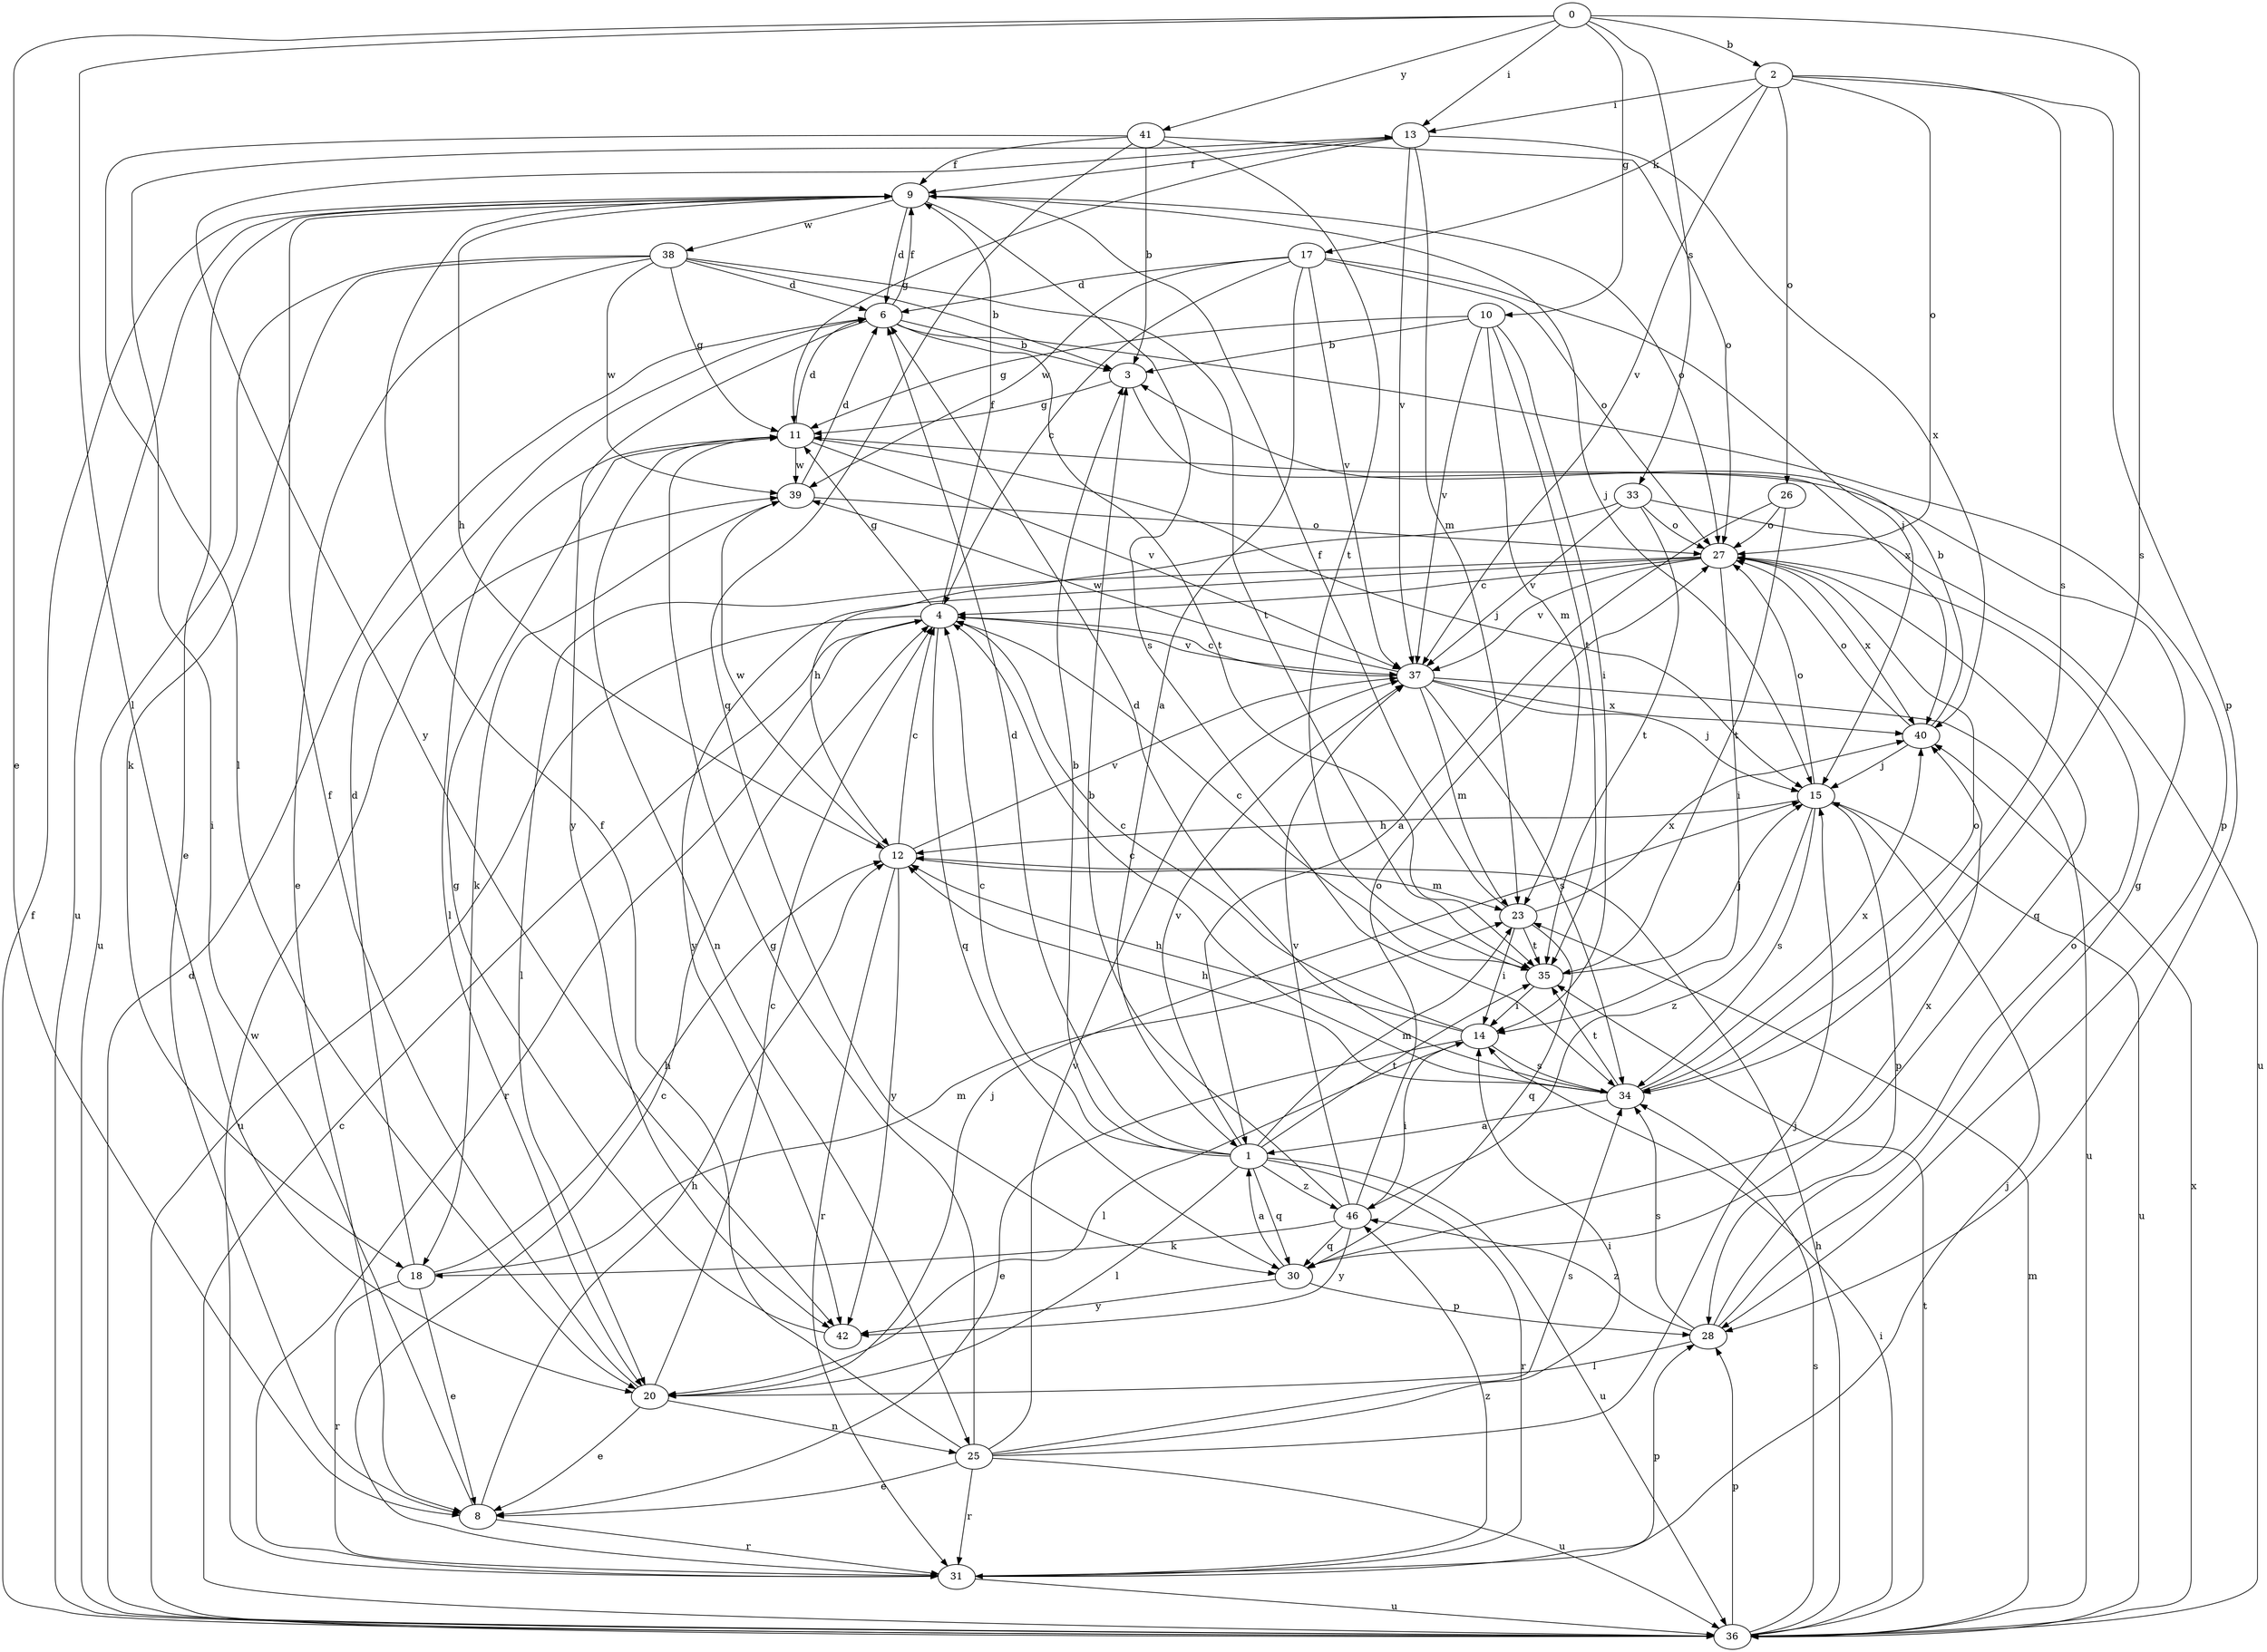 strict digraph  {
0;
1;
2;
3;
4;
6;
8;
9;
10;
11;
12;
13;
14;
15;
17;
18;
20;
23;
25;
26;
27;
28;
30;
31;
33;
34;
35;
36;
37;
38;
39;
40;
41;
42;
46;
0 -> 2  [label=b];
0 -> 8  [label=e];
0 -> 10  [label=g];
0 -> 13  [label=i];
0 -> 20  [label=l];
0 -> 33  [label=s];
0 -> 34  [label=s];
0 -> 41  [label=y];
1 -> 3  [label=b];
1 -> 4  [label=c];
1 -> 6  [label=d];
1 -> 20  [label=l];
1 -> 23  [label=m];
1 -> 30  [label=q];
1 -> 31  [label=r];
1 -> 35  [label=t];
1 -> 36  [label=u];
1 -> 37  [label=v];
1 -> 46  [label=z];
2 -> 13  [label=i];
2 -> 17  [label=k];
2 -> 26  [label=o];
2 -> 27  [label=o];
2 -> 28  [label=p];
2 -> 34  [label=s];
2 -> 37  [label=v];
3 -> 11  [label=g];
3 -> 40  [label=x];
4 -> 9  [label=f];
4 -> 11  [label=g];
4 -> 30  [label=q];
4 -> 31  [label=r];
4 -> 36  [label=u];
4 -> 37  [label=v];
6 -> 3  [label=b];
6 -> 9  [label=f];
6 -> 28  [label=p];
6 -> 35  [label=t];
6 -> 42  [label=y];
8 -> 12  [label=h];
8 -> 13  [label=i];
8 -> 31  [label=r];
9 -> 6  [label=d];
9 -> 8  [label=e];
9 -> 12  [label=h];
9 -> 15  [label=j];
9 -> 27  [label=o];
9 -> 34  [label=s];
9 -> 36  [label=u];
9 -> 38  [label=w];
10 -> 3  [label=b];
10 -> 11  [label=g];
10 -> 14  [label=i];
10 -> 23  [label=m];
10 -> 35  [label=t];
10 -> 37  [label=v];
11 -> 6  [label=d];
11 -> 15  [label=j];
11 -> 20  [label=l];
11 -> 25  [label=n];
11 -> 37  [label=v];
11 -> 39  [label=w];
12 -> 4  [label=c];
12 -> 23  [label=m];
12 -> 31  [label=r];
12 -> 37  [label=v];
12 -> 39  [label=w];
12 -> 42  [label=y];
13 -> 9  [label=f];
13 -> 11  [label=g];
13 -> 23  [label=m];
13 -> 37  [label=v];
13 -> 40  [label=x];
13 -> 42  [label=y];
14 -> 4  [label=c];
14 -> 8  [label=e];
14 -> 12  [label=h];
14 -> 20  [label=l];
14 -> 34  [label=s];
15 -> 12  [label=h];
15 -> 27  [label=o];
15 -> 28  [label=p];
15 -> 34  [label=s];
15 -> 36  [label=u];
15 -> 46  [label=z];
17 -> 1  [label=a];
17 -> 4  [label=c];
17 -> 6  [label=d];
17 -> 15  [label=j];
17 -> 27  [label=o];
17 -> 37  [label=v];
17 -> 39  [label=w];
18 -> 6  [label=d];
18 -> 8  [label=e];
18 -> 12  [label=h];
18 -> 23  [label=m];
18 -> 31  [label=r];
20 -> 4  [label=c];
20 -> 8  [label=e];
20 -> 9  [label=f];
20 -> 15  [label=j];
20 -> 25  [label=n];
23 -> 9  [label=f];
23 -> 14  [label=i];
23 -> 30  [label=q];
23 -> 35  [label=t];
23 -> 40  [label=x];
25 -> 8  [label=e];
25 -> 9  [label=f];
25 -> 11  [label=g];
25 -> 14  [label=i];
25 -> 15  [label=j];
25 -> 31  [label=r];
25 -> 34  [label=s];
25 -> 36  [label=u];
25 -> 37  [label=v];
26 -> 1  [label=a];
26 -> 27  [label=o];
26 -> 35  [label=t];
27 -> 4  [label=c];
27 -> 14  [label=i];
27 -> 20  [label=l];
27 -> 30  [label=q];
27 -> 37  [label=v];
27 -> 40  [label=x];
27 -> 42  [label=y];
28 -> 11  [label=g];
28 -> 20  [label=l];
28 -> 27  [label=o];
28 -> 34  [label=s];
28 -> 46  [label=z];
30 -> 1  [label=a];
30 -> 28  [label=p];
30 -> 40  [label=x];
30 -> 42  [label=y];
31 -> 4  [label=c];
31 -> 15  [label=j];
31 -> 28  [label=p];
31 -> 36  [label=u];
31 -> 39  [label=w];
31 -> 46  [label=z];
33 -> 12  [label=h];
33 -> 27  [label=o];
33 -> 35  [label=t];
33 -> 36  [label=u];
33 -> 37  [label=v];
34 -> 1  [label=a];
34 -> 4  [label=c];
34 -> 6  [label=d];
34 -> 12  [label=h];
34 -> 27  [label=o];
34 -> 35  [label=t];
34 -> 40  [label=x];
35 -> 4  [label=c];
35 -> 14  [label=i];
35 -> 15  [label=j];
36 -> 4  [label=c];
36 -> 6  [label=d];
36 -> 9  [label=f];
36 -> 12  [label=h];
36 -> 14  [label=i];
36 -> 23  [label=m];
36 -> 28  [label=p];
36 -> 34  [label=s];
36 -> 35  [label=t];
36 -> 40  [label=x];
37 -> 4  [label=c];
37 -> 15  [label=j];
37 -> 23  [label=m];
37 -> 34  [label=s];
37 -> 36  [label=u];
37 -> 39  [label=w];
37 -> 40  [label=x];
38 -> 3  [label=b];
38 -> 6  [label=d];
38 -> 8  [label=e];
38 -> 11  [label=g];
38 -> 18  [label=k];
38 -> 35  [label=t];
38 -> 36  [label=u];
38 -> 39  [label=w];
39 -> 6  [label=d];
39 -> 18  [label=k];
39 -> 27  [label=o];
40 -> 3  [label=b];
40 -> 15  [label=j];
40 -> 27  [label=o];
41 -> 3  [label=b];
41 -> 9  [label=f];
41 -> 20  [label=l];
41 -> 27  [label=o];
41 -> 30  [label=q];
41 -> 35  [label=t];
42 -> 11  [label=g];
46 -> 3  [label=b];
46 -> 14  [label=i];
46 -> 18  [label=k];
46 -> 27  [label=o];
46 -> 30  [label=q];
46 -> 37  [label=v];
46 -> 42  [label=y];
}
